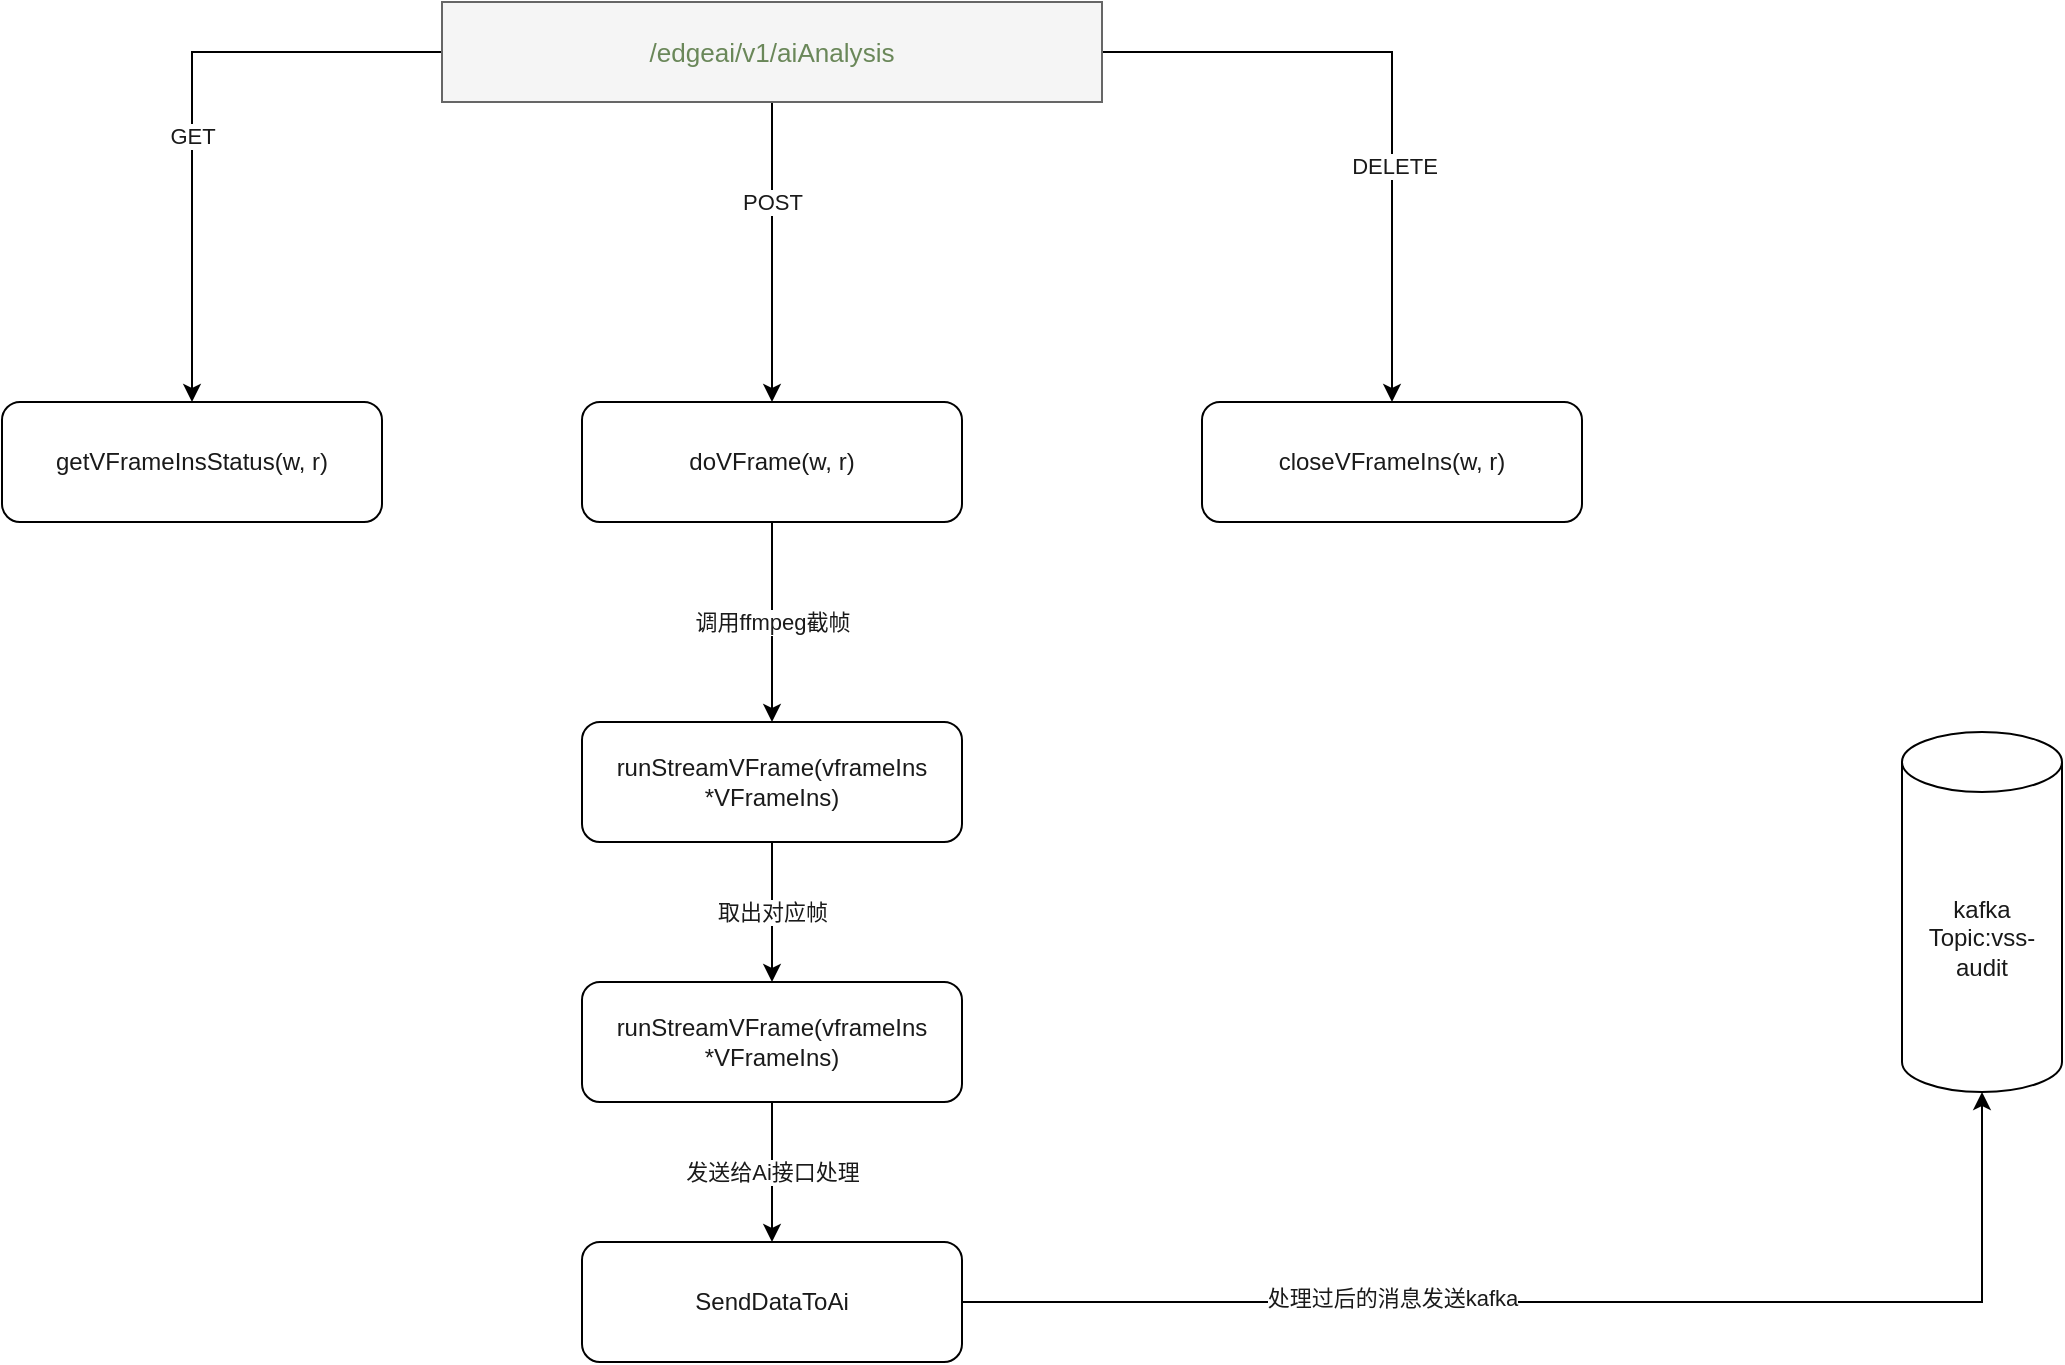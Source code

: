 <mxfile version="15.9.6" type="github">
  <diagram id="RscIHtWKj6IY3PeKilFn" name="Page-1">
    <mxGraphModel dx="1134" dy="691" grid="1" gridSize="10" guides="1" tooltips="1" connect="1" arrows="1" fold="1" page="1" pageScale="1" pageWidth="827" pageHeight="1169" math="0" shadow="0">
      <root>
        <mxCell id="0" />
        <mxCell id="1" parent="0" />
        <mxCell id="5OAfbn5u2GLFjaEY1HEU-7" style="edgeStyle=orthogonalEdgeStyle;rounded=0;orthogonalLoop=1;jettySize=auto;html=1;exitX=0;exitY=0.5;exitDx=0;exitDy=0;entryX=0.5;entryY=0;entryDx=0;entryDy=0;fontColor=#FFFFFF;" edge="1" parent="1" source="5OAfbn5u2GLFjaEY1HEU-1" target="5OAfbn5u2GLFjaEY1HEU-3">
          <mxGeometry relative="1" as="geometry" />
        </mxCell>
        <mxCell id="5OAfbn5u2GLFjaEY1HEU-8" value="GET" style="edgeLabel;html=1;align=center;verticalAlign=middle;resizable=0;points=[];fontColor=#1A1A1A;" vertex="1" connectable="0" parent="5OAfbn5u2GLFjaEY1HEU-7">
          <mxGeometry x="0.114" relative="1" as="geometry">
            <mxPoint as="offset" />
          </mxGeometry>
        </mxCell>
        <mxCell id="5OAfbn5u2GLFjaEY1HEU-11" style="edgeStyle=orthogonalEdgeStyle;rounded=0;orthogonalLoop=1;jettySize=auto;html=1;exitX=0.5;exitY=1;exitDx=0;exitDy=0;fontColor=#1A1A1A;" edge="1" parent="1" source="5OAfbn5u2GLFjaEY1HEU-1" target="5OAfbn5u2GLFjaEY1HEU-9">
          <mxGeometry relative="1" as="geometry" />
        </mxCell>
        <mxCell id="5OAfbn5u2GLFjaEY1HEU-13" value="POST" style="edgeLabel;html=1;align=center;verticalAlign=middle;resizable=0;points=[];fontColor=#1A1A1A;" vertex="1" connectable="0" parent="5OAfbn5u2GLFjaEY1HEU-11">
          <mxGeometry x="-0.331" relative="1" as="geometry">
            <mxPoint as="offset" />
          </mxGeometry>
        </mxCell>
        <mxCell id="5OAfbn5u2GLFjaEY1HEU-12" style="edgeStyle=orthogonalEdgeStyle;rounded=0;orthogonalLoop=1;jettySize=auto;html=1;fontColor=#1A1A1A;" edge="1" parent="1" source="5OAfbn5u2GLFjaEY1HEU-1" target="5OAfbn5u2GLFjaEY1HEU-10">
          <mxGeometry relative="1" as="geometry" />
        </mxCell>
        <mxCell id="5OAfbn5u2GLFjaEY1HEU-14" value="DELETE" style="edgeLabel;html=1;align=center;verticalAlign=middle;resizable=0;points=[];fontColor=#1A1A1A;" vertex="1" connectable="0" parent="5OAfbn5u2GLFjaEY1HEU-12">
          <mxGeometry x="0.259" y="1" relative="1" as="geometry">
            <mxPoint as="offset" />
          </mxGeometry>
        </mxCell>
        <mxCell id="5OAfbn5u2GLFjaEY1HEU-1" value="&lt;font color=&quot;#6a8759&quot;&gt;&lt;span style=&quot;font-size: 13.067px&quot;&gt;/edgeai/v1/aiAnalysis&lt;/span&gt;&lt;/font&gt;" style="rounded=0;whiteSpace=wrap;html=1;fillColor=#f5f5f5;strokeColor=#666666;fontColor=#333333;" vertex="1" parent="1">
          <mxGeometry x="230" y="40" width="330" height="50" as="geometry" />
        </mxCell>
        <mxCell id="5OAfbn5u2GLFjaEY1HEU-3" value="&lt;font color=&quot;#1a1a1a&quot;&gt;getVFrameInsStatus(w, r)&lt;/font&gt;" style="rounded=1;whiteSpace=wrap;html=1;fontColor=#FFFFFF;" vertex="1" parent="1">
          <mxGeometry x="10" y="240" width="190" height="60" as="geometry" />
        </mxCell>
        <mxCell id="5OAfbn5u2GLFjaEY1HEU-20" value="调用ffmpeg截帧" style="edgeStyle=orthogonalEdgeStyle;rounded=0;orthogonalLoop=1;jettySize=auto;html=1;exitX=0.5;exitY=1;exitDx=0;exitDy=0;entryX=0.5;entryY=0;entryDx=0;entryDy=0;fontColor=#1A1A1A;" edge="1" parent="1" source="5OAfbn5u2GLFjaEY1HEU-9" target="5OAfbn5u2GLFjaEY1HEU-16">
          <mxGeometry relative="1" as="geometry">
            <Array as="points">
              <mxPoint x="395" y="350" />
              <mxPoint x="395" y="350" />
            </Array>
          </mxGeometry>
        </mxCell>
        <mxCell id="5OAfbn5u2GLFjaEY1HEU-9" value="&lt;font color=&quot;#1a1a1a&quot;&gt;doVFrame(w, r)&lt;/font&gt;" style="rounded=1;whiteSpace=wrap;html=1;fontColor=#FFFFFF;" vertex="1" parent="1">
          <mxGeometry x="300" y="240" width="190" height="60" as="geometry" />
        </mxCell>
        <mxCell id="5OAfbn5u2GLFjaEY1HEU-10" value="&lt;font color=&quot;#1a1a1a&quot;&gt;closeVFrameIns(w, r)&lt;/font&gt;" style="rounded=1;whiteSpace=wrap;html=1;fontColor=#FFFFFF;" vertex="1" parent="1">
          <mxGeometry x="610" y="240" width="190" height="60" as="geometry" />
        </mxCell>
        <mxCell id="5OAfbn5u2GLFjaEY1HEU-19" value="取出对应帧" style="edgeStyle=orthogonalEdgeStyle;rounded=0;orthogonalLoop=1;jettySize=auto;html=1;exitX=0.5;exitY=1;exitDx=0;exitDy=0;entryX=0.5;entryY=0;entryDx=0;entryDy=0;fontColor=#1A1A1A;" edge="1" parent="1" source="5OAfbn5u2GLFjaEY1HEU-16" target="5OAfbn5u2GLFjaEY1HEU-18">
          <mxGeometry relative="1" as="geometry" />
        </mxCell>
        <mxCell id="5OAfbn5u2GLFjaEY1HEU-16" value="&lt;font color=&quot;#1a1a1a&quot;&gt;runStreamVFrame(vframeIns *VFrameIns)&lt;/font&gt;" style="rounded=1;whiteSpace=wrap;html=1;fontColor=#FFFFFF;" vertex="1" parent="1">
          <mxGeometry x="300" y="400" width="190" height="60" as="geometry" />
        </mxCell>
        <mxCell id="5OAfbn5u2GLFjaEY1HEU-22" value="发送给Ai接口处理" style="edgeStyle=orthogonalEdgeStyle;rounded=0;orthogonalLoop=1;jettySize=auto;html=1;exitX=0.5;exitY=1;exitDx=0;exitDy=0;entryX=0.5;entryY=0;entryDx=0;entryDy=0;fontColor=#1A1A1A;" edge="1" parent="1" source="5OAfbn5u2GLFjaEY1HEU-18" target="5OAfbn5u2GLFjaEY1HEU-21">
          <mxGeometry relative="1" as="geometry" />
        </mxCell>
        <mxCell id="5OAfbn5u2GLFjaEY1HEU-18" value="&lt;font color=&quot;#1a1a1a&quot;&gt;runStreamVFrame(vframeIns *VFrameIns)&lt;/font&gt;" style="rounded=1;whiteSpace=wrap;html=1;fontColor=#FFFFFF;" vertex="1" parent="1">
          <mxGeometry x="300" y="530" width="190" height="60" as="geometry" />
        </mxCell>
        <mxCell id="5OAfbn5u2GLFjaEY1HEU-24" style="edgeStyle=orthogonalEdgeStyle;rounded=0;orthogonalLoop=1;jettySize=auto;html=1;fontColor=#1A1A1A;entryX=0.5;entryY=1;entryDx=0;entryDy=0;entryPerimeter=0;" edge="1" parent="1" source="5OAfbn5u2GLFjaEY1HEU-21" target="5OAfbn5u2GLFjaEY1HEU-23">
          <mxGeometry relative="1" as="geometry">
            <mxPoint x="660" y="650" as="targetPoint" />
          </mxGeometry>
        </mxCell>
        <mxCell id="5OAfbn5u2GLFjaEY1HEU-25" value="处理过后的消息发送kafka" style="edgeLabel;html=1;align=center;verticalAlign=middle;resizable=0;points=[];fontColor=#1A1A1A;" vertex="1" connectable="0" parent="5OAfbn5u2GLFjaEY1HEU-24">
          <mxGeometry x="-0.303" y="2" relative="1" as="geometry">
            <mxPoint as="offset" />
          </mxGeometry>
        </mxCell>
        <mxCell id="5OAfbn5u2GLFjaEY1HEU-21" value="&lt;font color=&quot;#1a1a1a&quot;&gt;SendDataToAi&lt;/font&gt;" style="rounded=1;whiteSpace=wrap;html=1;fontColor=#FFFFFF;" vertex="1" parent="1">
          <mxGeometry x="300" y="660" width="190" height="60" as="geometry" />
        </mxCell>
        <mxCell id="5OAfbn5u2GLFjaEY1HEU-23" value="kafka&lt;br&gt;Topic:vss-audit" style="shape=cylinder3;whiteSpace=wrap;html=1;boundedLbl=1;backgroundOutline=1;size=15;fontColor=#1A1A1A;" vertex="1" parent="1">
          <mxGeometry x="960" y="405" width="80" height="180" as="geometry" />
        </mxCell>
      </root>
    </mxGraphModel>
  </diagram>
</mxfile>
